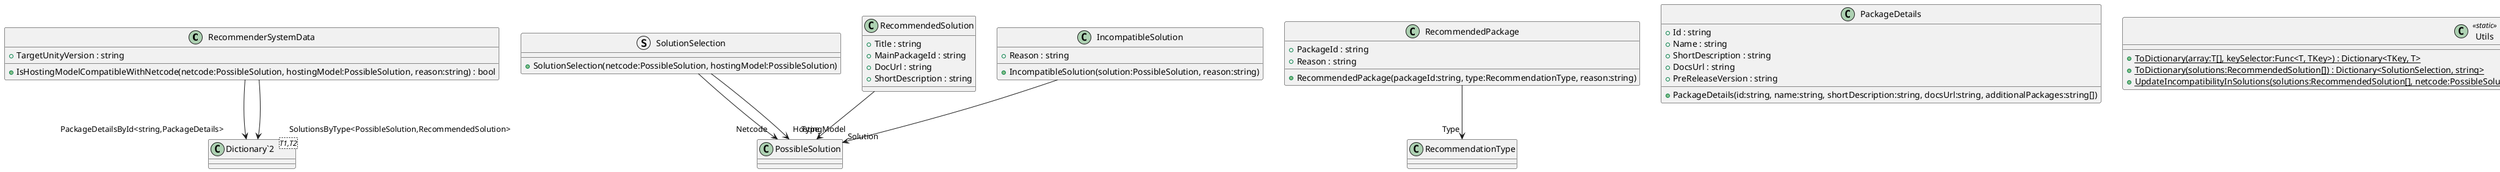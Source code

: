 @startuml
class RecommenderSystemData {
    + TargetUnityVersion : string
    + IsHostingModelCompatibleWithNetcode(netcode:PossibleSolution, hostingModel:PossibleSolution, reason:string) : bool
}
struct SolutionSelection {
    + SolutionSelection(netcode:PossibleSolution, hostingModel:PossibleSolution)
}
class RecommendedSolution {
    + Title : string
    + MainPackageId : string
    + DocUrl : string
    + ShortDescription : string
}
class IncompatibleSolution {
    + Reason : string
    + IncompatibleSolution(solution:PossibleSolution, reason:string)
}
class RecommendedPackage {
    + PackageId : string
    + Reason : string
    + RecommendedPackage(packageId:string, type:RecommendationType, reason:string)
}
class PackageDetails {
    + Id : string
    + Name : string
    + ShortDescription : string
    + DocsUrl : string
    + PreReleaseVersion : string
    + PackageDetails(id:string, name:string, shortDescription:string, docsUrl:string, additionalPackages:string[])
}
class Utils <<static>> {
    + {static} ToDictionary(array:T[], keySelector:Func<T, TKey>) : Dictionary<TKey, T>
    + {static} ToDictionary(solutions:RecommendedSolution[]) : Dictionary<SolutionSelection, string>
    + {static} UpdateIncompatibilityInSolutions(solutions:RecommendedSolution[], netcode:PossibleSolution, hostingModel:PossibleSolution, newIsCompatible:bool, reason:string) : void
}
class "Dictionary`2"<T1,T2> {
}
RecommenderSystemData --> "PackageDetailsById<string,PackageDetails>" "Dictionary`2"
RecommenderSystemData --> "SolutionsByType<PossibleSolution,RecommendedSolution>" "Dictionary`2"
SolutionSelection --> "Netcode" PossibleSolution
SolutionSelection --> "HostingModel" PossibleSolution
RecommendedSolution --> "Type" PossibleSolution
IncompatibleSolution --> "Solution" PossibleSolution
RecommendedPackage --> "Type" RecommendationType
@enduml
